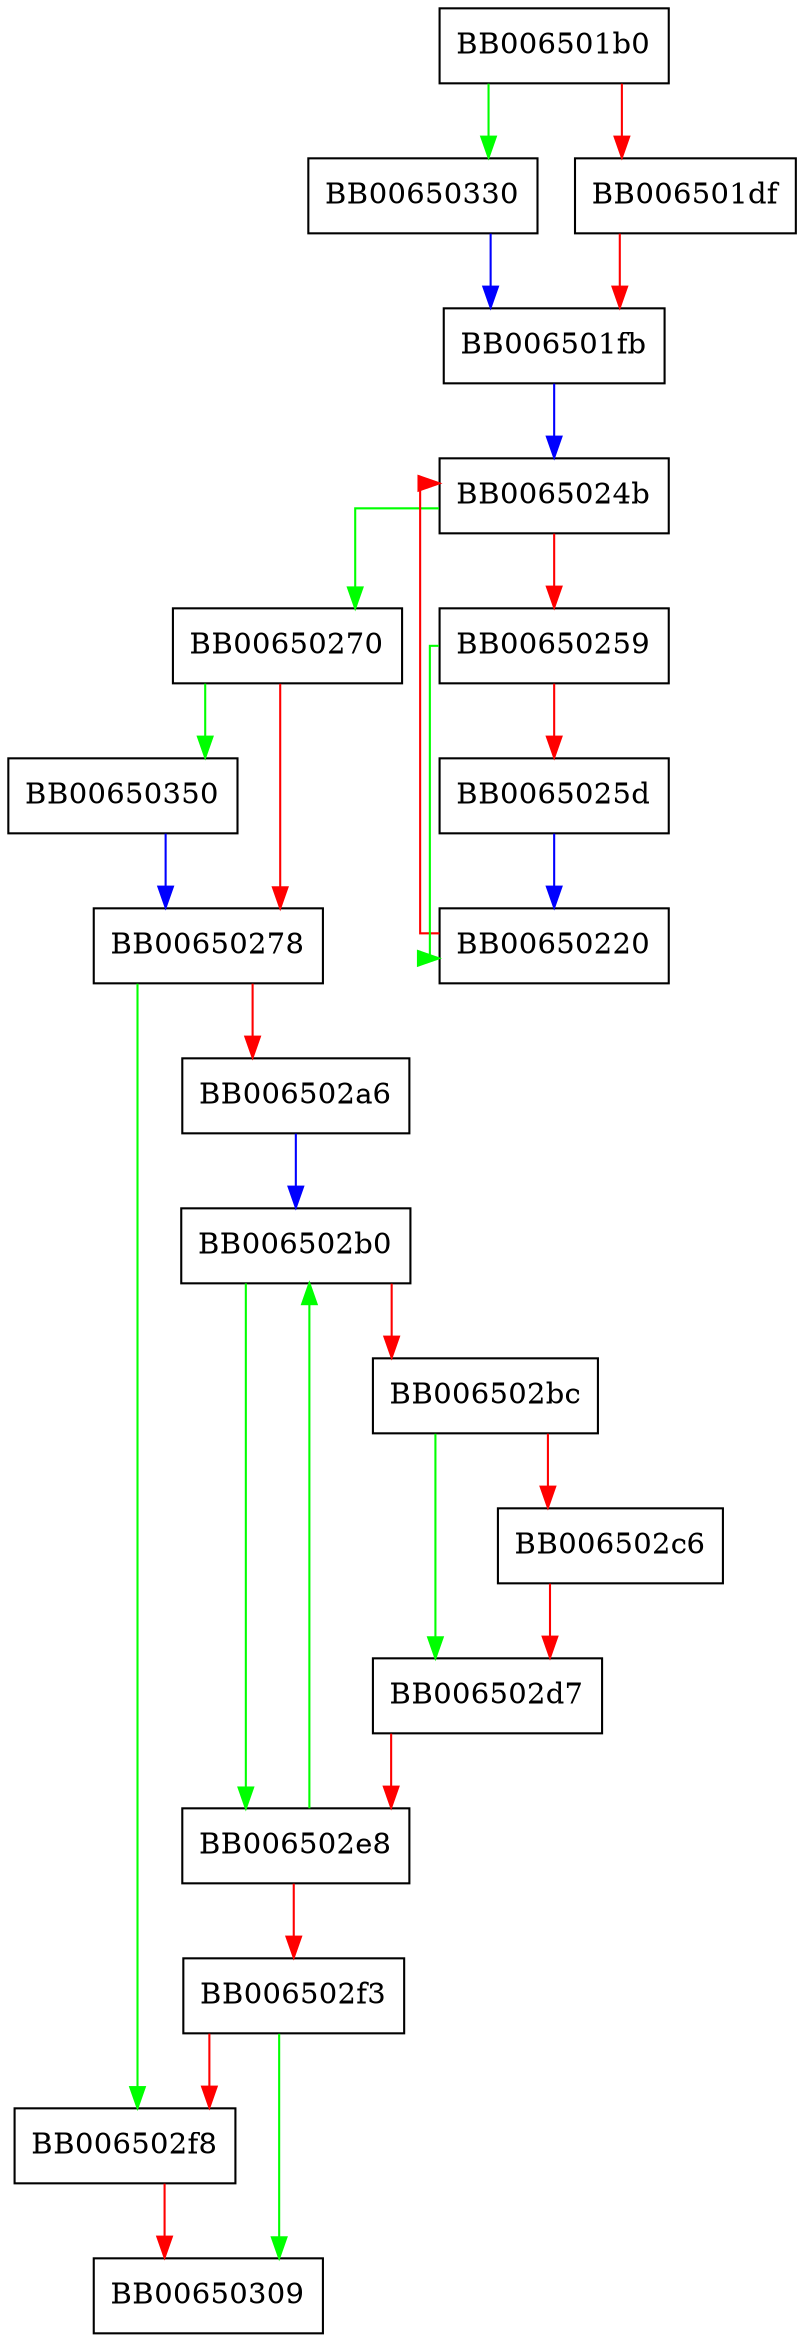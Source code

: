 digraph TS_STATUS_INFO_print_bio {
  node [shape="box"];
  graph [splines=ortho];
  BB006501b0 -> BB00650330 [color="green"];
  BB006501b0 -> BB006501df [color="red"];
  BB006501df -> BB006501fb [color="red"];
  BB006501fb -> BB0065024b [color="blue"];
  BB00650220 -> BB0065024b [color="red"];
  BB0065024b -> BB00650270 [color="green"];
  BB0065024b -> BB00650259 [color="red"];
  BB00650259 -> BB00650220 [color="green"];
  BB00650259 -> BB0065025d [color="red"];
  BB0065025d -> BB00650220 [color="blue"];
  BB00650270 -> BB00650350 [color="green"];
  BB00650270 -> BB00650278 [color="red"];
  BB00650278 -> BB006502f8 [color="green"];
  BB00650278 -> BB006502a6 [color="red"];
  BB006502a6 -> BB006502b0 [color="blue"];
  BB006502b0 -> BB006502e8 [color="green"];
  BB006502b0 -> BB006502bc [color="red"];
  BB006502bc -> BB006502d7 [color="green"];
  BB006502bc -> BB006502c6 [color="red"];
  BB006502c6 -> BB006502d7 [color="red"];
  BB006502d7 -> BB006502e8 [color="red"];
  BB006502e8 -> BB006502b0 [color="green"];
  BB006502e8 -> BB006502f3 [color="red"];
  BB006502f3 -> BB00650309 [color="green"];
  BB006502f3 -> BB006502f8 [color="red"];
  BB006502f8 -> BB00650309 [color="red"];
  BB00650330 -> BB006501fb [color="blue"];
  BB00650350 -> BB00650278 [color="blue"];
}